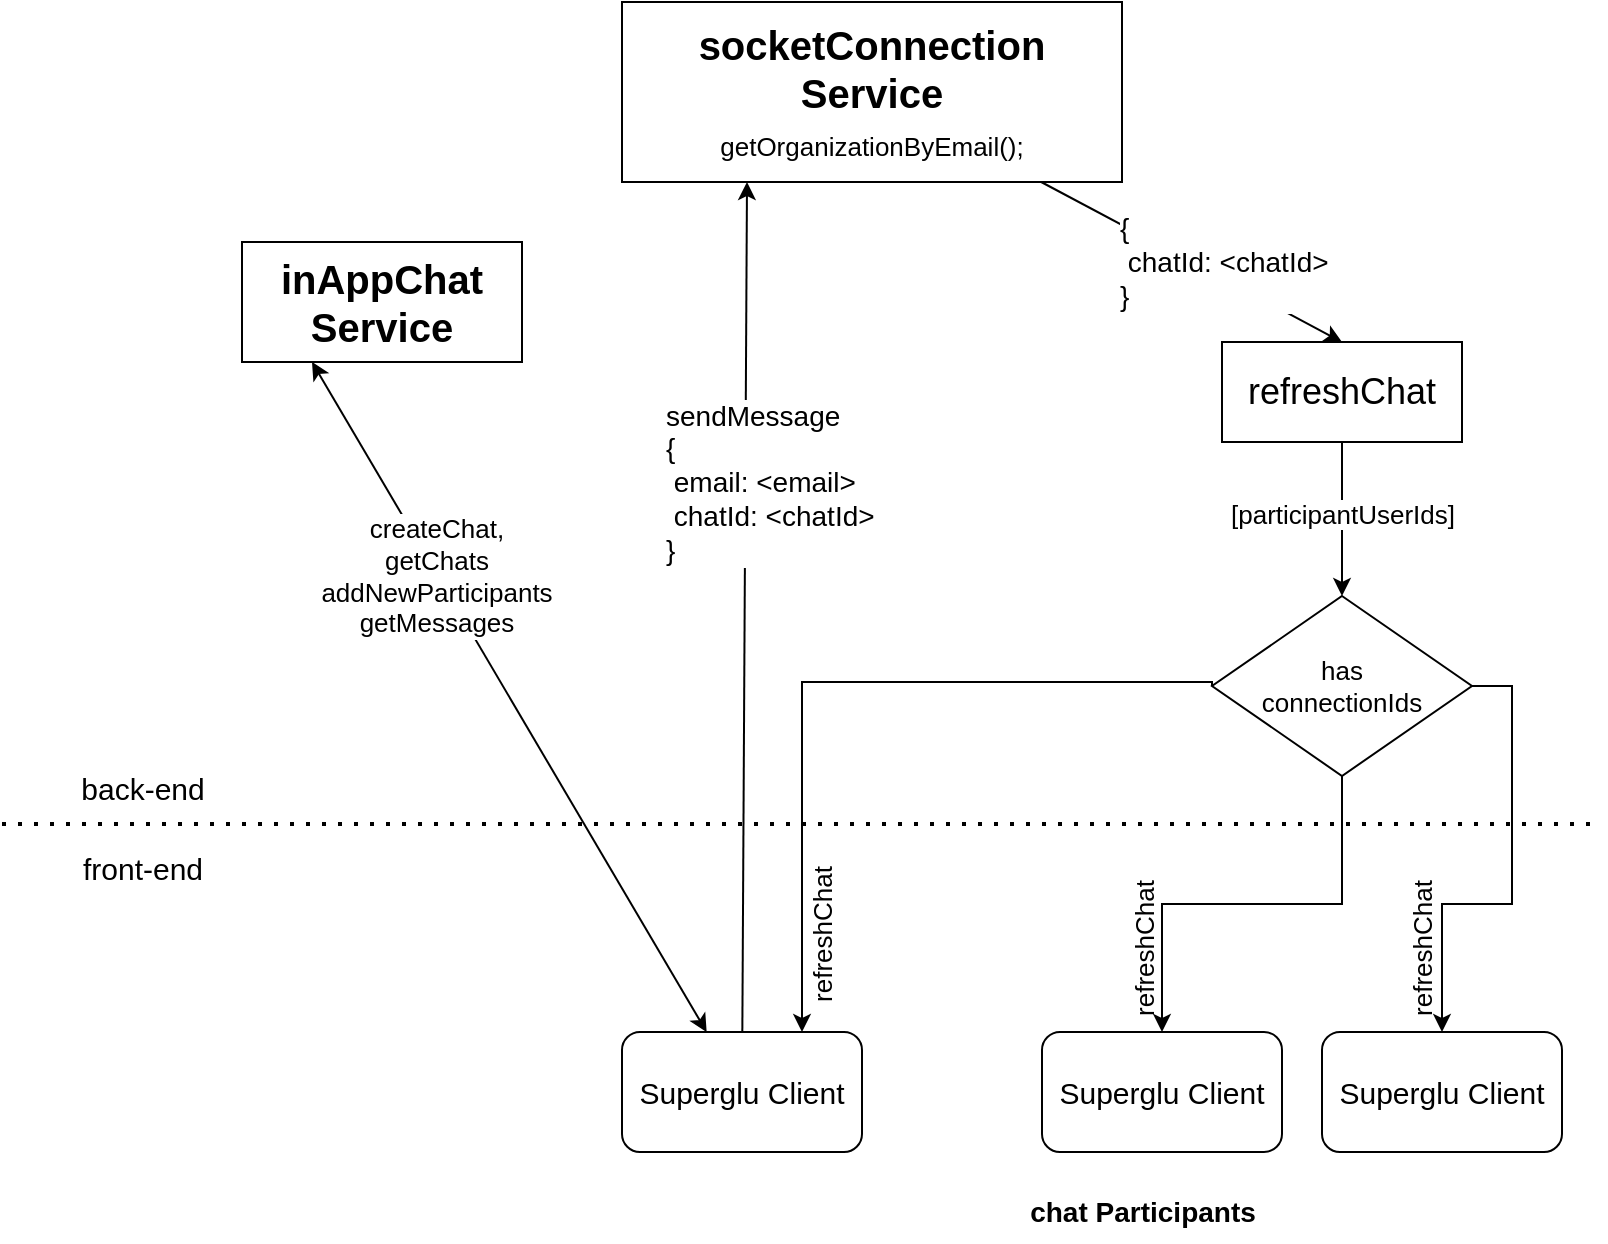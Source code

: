 <mxfile version="20.0.4" type="github">
  <diagram id="jdRbJNzQJf3ULVlRVG2P" name="Page-1">
    <mxGraphModel dx="1237" dy="678" grid="1" gridSize="10" guides="1" tooltips="1" connect="1" arrows="1" fold="1" page="1" pageScale="1" pageWidth="827" pageHeight="1169" math="0" shadow="0">
      <root>
        <mxCell id="0" />
        <mxCell id="1" parent="0" />
        <mxCell id="tpsmDuAzEhyBbQ_yPCMv-1" value="&lt;font style=&quot;font-size: 20px;&quot;&gt;&lt;b&gt;inAppChat Service&lt;/b&gt;&lt;/font&gt;" style="rounded=0;whiteSpace=wrap;html=1;" vertex="1" parent="1">
          <mxGeometry x="130" y="160" width="140" height="60" as="geometry" />
        </mxCell>
        <mxCell id="tpsmDuAzEhyBbQ_yPCMv-2" value="&lt;div style=&quot;font-size: 20px;&quot;&gt;&lt;font style=&quot;font-size: 20px;&quot;&gt;&lt;b&gt;socketConnection Service&lt;/b&gt;&lt;/font&gt;&lt;/div&gt;&lt;div style=&quot;font-size: 20px;&quot;&gt;&lt;font style=&quot;font-size: 20px;&quot;&gt;&lt;font style=&quot;font-size: 13px;&quot;&gt;getOrganizationByEmail();&lt;/font&gt;&lt;b&gt;&lt;br&gt;&lt;/b&gt;&lt;/font&gt;&lt;/div&gt;" style="rounded=0;whiteSpace=wrap;html=1;" vertex="1" parent="1">
          <mxGeometry x="320" y="40" width="250" height="90" as="geometry" />
        </mxCell>
        <mxCell id="tpsmDuAzEhyBbQ_yPCMv-3" value="" style="endArrow=none;dashed=1;html=1;dashPattern=1 3;strokeWidth=2;rounded=0;fontSize=20;" edge="1" parent="1">
          <mxGeometry width="50" height="50" relative="1" as="geometry">
            <mxPoint x="10" y="451" as="sourcePoint" />
            <mxPoint x="810" y="451" as="targetPoint" />
          </mxGeometry>
        </mxCell>
        <mxCell id="tpsmDuAzEhyBbQ_yPCMv-4" value="&lt;font style=&quot;font-size: 15px;&quot;&gt;back-end&lt;/font&gt;" style="text;html=1;align=center;verticalAlign=middle;resizable=0;points=[];autosize=1;strokeColor=none;fillColor=none;fontSize=20;" vertex="1" parent="1">
          <mxGeometry x="40" y="411" width="80" height="40" as="geometry" />
        </mxCell>
        <mxCell id="tpsmDuAzEhyBbQ_yPCMv-6" value="&lt;font style=&quot;font-size: 15px;&quot;&gt;front-end&lt;/font&gt;" style="text;html=1;align=center;verticalAlign=middle;resizable=0;points=[];autosize=1;strokeColor=none;fillColor=none;fontSize=20;" vertex="1" parent="1">
          <mxGeometry x="40" y="451" width="80" height="40" as="geometry" />
        </mxCell>
        <mxCell id="tpsmDuAzEhyBbQ_yPCMv-7" value="Superglu Client" style="rounded=1;whiteSpace=wrap;html=1;fontSize=15;" vertex="1" parent="1">
          <mxGeometry x="320" y="555" width="120" height="60" as="geometry" />
        </mxCell>
        <mxCell id="tpsmDuAzEhyBbQ_yPCMv-8" value="" style="endArrow=classic;startArrow=classic;html=1;rounded=0;fontSize=15;entryX=0.25;entryY=1;entryDx=0;entryDy=0;" edge="1" parent="1" source="tpsmDuAzEhyBbQ_yPCMv-7" target="tpsmDuAzEhyBbQ_yPCMv-1">
          <mxGeometry width="50" height="50" relative="1" as="geometry">
            <mxPoint x="390" y="330" as="sourcePoint" />
            <mxPoint x="440" y="280" as="targetPoint" />
          </mxGeometry>
        </mxCell>
        <mxCell id="tpsmDuAzEhyBbQ_yPCMv-26" value="&lt;div&gt;createChat,&lt;/div&gt;&lt;div&gt;getChats&lt;/div&gt;&lt;div&gt;addNewParticipants&lt;/div&gt;&lt;div&gt;getMessages&lt;br&gt;&lt;/div&gt;" style="edgeLabel;html=1;align=center;verticalAlign=middle;resizable=0;points=[];fontSize=13;" vertex="1" connectable="0" parent="tpsmDuAzEhyBbQ_yPCMv-8">
          <mxGeometry x="0.369" y="1" relative="1" as="geometry">
            <mxPoint as="offset" />
          </mxGeometry>
        </mxCell>
        <mxCell id="tpsmDuAzEhyBbQ_yPCMv-9" value="&lt;div style=&quot;font-size: 18px;&quot;&gt;&lt;font style=&quot;font-size: 18px;&quot;&gt;refreshChat&lt;/font&gt;&lt;/div&gt;" style="rounded=0;whiteSpace=wrap;html=1;" vertex="1" parent="1">
          <mxGeometry x="620" y="210" width="120" height="50" as="geometry" />
        </mxCell>
        <mxCell id="tpsmDuAzEhyBbQ_yPCMv-10" value="" style="endArrow=classic;html=1;rounded=0;fontSize=18;entryX=0.25;entryY=1;entryDx=0;entryDy=0;" edge="1" parent="1" source="tpsmDuAzEhyBbQ_yPCMv-7" target="tpsmDuAzEhyBbQ_yPCMv-2">
          <mxGeometry width="50" height="50" relative="1" as="geometry">
            <mxPoint x="330" y="330" as="sourcePoint" />
            <mxPoint x="380" y="280" as="targetPoint" />
          </mxGeometry>
        </mxCell>
        <mxCell id="tpsmDuAzEhyBbQ_yPCMv-11" value="&lt;div style=&quot;font-size: 14px;&quot;&gt;sendMessage&lt;/div&gt;&lt;div style=&quot;font-size: 14px;&quot;&gt;{&lt;/div&gt;&lt;div style=&quot;font-size: 14px;&quot;&gt;&lt;span style=&quot;white-space: pre;&quot;&gt;	&lt;/span&gt;email: &amp;lt;email&amp;gt;&lt;br&gt;&lt;/div&gt;&lt;div style=&quot;font-size: 14px;&quot;&gt;&lt;span style=&quot;white-space: pre; font-size: 14px;&quot;&gt;	&lt;/span&gt;chatId: &amp;lt;chatId&amp;gt;&lt;br style=&quot;font-size: 14px;&quot;&gt;&lt;/div&gt;&lt;div style=&quot;font-size: 14px;&quot;&gt;}&lt;br style=&quot;font-size: 14px;&quot;&gt;&lt;/div&gt;" style="edgeLabel;html=1;align=left;verticalAlign=middle;resizable=0;points=[];fontSize=14;" vertex="1" connectable="0" parent="tpsmDuAzEhyBbQ_yPCMv-10">
          <mxGeometry x="0.247" relative="1" as="geometry">
            <mxPoint x="-42" y="-10" as="offset" />
          </mxGeometry>
        </mxCell>
        <mxCell id="tpsmDuAzEhyBbQ_yPCMv-12" value="" style="endArrow=classic;html=1;rounded=0;fontSize=14;entryX=0.5;entryY=0;entryDx=0;entryDy=0;" edge="1" parent="1" source="tpsmDuAzEhyBbQ_yPCMv-2" target="tpsmDuAzEhyBbQ_yPCMv-9">
          <mxGeometry width="50" height="50" relative="1" as="geometry">
            <mxPoint x="390" y="330" as="sourcePoint" />
            <mxPoint x="440" y="280" as="targetPoint" />
          </mxGeometry>
        </mxCell>
        <mxCell id="tpsmDuAzEhyBbQ_yPCMv-13" value="&lt;div&gt;{&lt;/div&gt;&lt;div&gt;&lt;span style=&quot;white-space: pre;&quot;&gt;	&lt;/span&gt;chatId: &amp;lt;chatId&amp;gt;&lt;br&gt;&lt;/div&gt;&lt;div&gt;}&lt;/div&gt;" style="edgeLabel;html=1;align=left;verticalAlign=middle;resizable=0;points=[];fontSize=14;" vertex="1" connectable="0" parent="tpsmDuAzEhyBbQ_yPCMv-12">
          <mxGeometry x="-0.159" relative="1" as="geometry">
            <mxPoint x="-26" y="6" as="offset" />
          </mxGeometry>
        </mxCell>
        <mxCell id="tpsmDuAzEhyBbQ_yPCMv-14" value="Superglu Client" style="rounded=1;whiteSpace=wrap;html=1;fontSize=15;" vertex="1" parent="1">
          <mxGeometry x="530" y="555" width="120" height="60" as="geometry" />
        </mxCell>
        <mxCell id="tpsmDuAzEhyBbQ_yPCMv-15" value="Superglu Client" style="rounded=1;whiteSpace=wrap;html=1;fontSize=15;" vertex="1" parent="1">
          <mxGeometry x="670" y="555" width="120" height="60" as="geometry" />
        </mxCell>
        <mxCell id="tpsmDuAzEhyBbQ_yPCMv-16" value="chat Participants" style="text;html=1;align=center;verticalAlign=middle;resizable=0;points=[];autosize=1;strokeColor=none;fillColor=none;fontSize=14;fontStyle=1" vertex="1" parent="1">
          <mxGeometry x="510" y="630" width="140" height="30" as="geometry" />
        </mxCell>
        <mxCell id="tpsmDuAzEhyBbQ_yPCMv-23" style="edgeStyle=orthogonalEdgeStyle;rounded=0;orthogonalLoop=1;jettySize=auto;html=1;exitX=0.5;exitY=1;exitDx=0;exitDy=0;entryX=0.5;entryY=0;entryDx=0;entryDy=0;fontSize=13;" edge="1" parent="1" source="tpsmDuAzEhyBbQ_yPCMv-17" target="tpsmDuAzEhyBbQ_yPCMv-14">
          <mxGeometry relative="1" as="geometry" />
        </mxCell>
        <mxCell id="tpsmDuAzEhyBbQ_yPCMv-24" style="edgeStyle=orthogonalEdgeStyle;rounded=0;orthogonalLoop=1;jettySize=auto;html=1;exitX=1;exitY=0.5;exitDx=0;exitDy=0;fontSize=13;" edge="1" parent="1" source="tpsmDuAzEhyBbQ_yPCMv-17" target="tpsmDuAzEhyBbQ_yPCMv-15">
          <mxGeometry relative="1" as="geometry" />
        </mxCell>
        <mxCell id="tpsmDuAzEhyBbQ_yPCMv-25" style="edgeStyle=orthogonalEdgeStyle;rounded=0;orthogonalLoop=1;jettySize=auto;html=1;exitX=0;exitY=0.5;exitDx=0;exitDy=0;entryX=0.75;entryY=0;entryDx=0;entryDy=0;fontSize=13;" edge="1" parent="1" source="tpsmDuAzEhyBbQ_yPCMv-17" target="tpsmDuAzEhyBbQ_yPCMv-7">
          <mxGeometry relative="1" as="geometry">
            <Array as="points">
              <mxPoint x="615" y="380" />
              <mxPoint x="410" y="380" />
            </Array>
          </mxGeometry>
        </mxCell>
        <mxCell id="tpsmDuAzEhyBbQ_yPCMv-17" value="&lt;div style=&quot;font-size: 13px;&quot;&gt;&lt;font style=&quot;font-size: 13px;&quot;&gt;has &lt;br&gt;&lt;/font&gt;&lt;/div&gt;&lt;div style=&quot;font-size: 13px;&quot;&gt;&lt;font style=&quot;font-size: 13px;&quot;&gt;connectionIds&lt;/font&gt;&lt;/div&gt;" style="rhombus;whiteSpace=wrap;html=1;fontSize=14;" vertex="1" parent="1">
          <mxGeometry x="615" y="337" width="130" height="90" as="geometry" />
        </mxCell>
        <mxCell id="tpsmDuAzEhyBbQ_yPCMv-19" value="" style="endArrow=classic;html=1;rounded=0;fontSize=13;entryX=0.5;entryY=0;entryDx=0;entryDy=0;exitX=0.5;exitY=1;exitDx=0;exitDy=0;" edge="1" parent="1" source="tpsmDuAzEhyBbQ_yPCMv-9" target="tpsmDuAzEhyBbQ_yPCMv-17">
          <mxGeometry width="50" height="50" relative="1" as="geometry">
            <mxPoint x="390" y="450" as="sourcePoint" />
            <mxPoint x="440" y="400" as="targetPoint" />
            <Array as="points" />
          </mxGeometry>
        </mxCell>
        <mxCell id="tpsmDuAzEhyBbQ_yPCMv-21" value="[participantUserIds]" style="edgeLabel;html=1;align=center;verticalAlign=middle;resizable=0;points=[];fontSize=13;" vertex="1" connectable="0" parent="tpsmDuAzEhyBbQ_yPCMv-19">
          <mxGeometry x="0.2" y="1" relative="1" as="geometry">
            <mxPoint x="-1" y="-10" as="offset" />
          </mxGeometry>
        </mxCell>
        <mxCell id="tpsmDuAzEhyBbQ_yPCMv-27" value="refreshChat" style="text;html=1;strokeColor=none;fillColor=none;align=center;verticalAlign=middle;whiteSpace=wrap;rounded=0;fontSize=13;rotation=-90;" vertex="1" parent="1">
          <mxGeometry x="390" y="491" width="60" height="30" as="geometry" />
        </mxCell>
        <mxCell id="tpsmDuAzEhyBbQ_yPCMv-28" value="refreshChat" style="text;html=1;strokeColor=none;fillColor=none;align=center;verticalAlign=middle;whiteSpace=wrap;rounded=0;fontSize=13;rotation=-90;" vertex="1" parent="1">
          <mxGeometry x="551" y="498" width="60" height="30" as="geometry" />
        </mxCell>
        <mxCell id="tpsmDuAzEhyBbQ_yPCMv-29" value="refreshChat" style="text;html=1;strokeColor=none;fillColor=none;align=center;verticalAlign=middle;whiteSpace=wrap;rounded=0;fontSize=13;rotation=-90;" vertex="1" parent="1">
          <mxGeometry x="690" y="498" width="60" height="30" as="geometry" />
        </mxCell>
      </root>
    </mxGraphModel>
  </diagram>
</mxfile>
